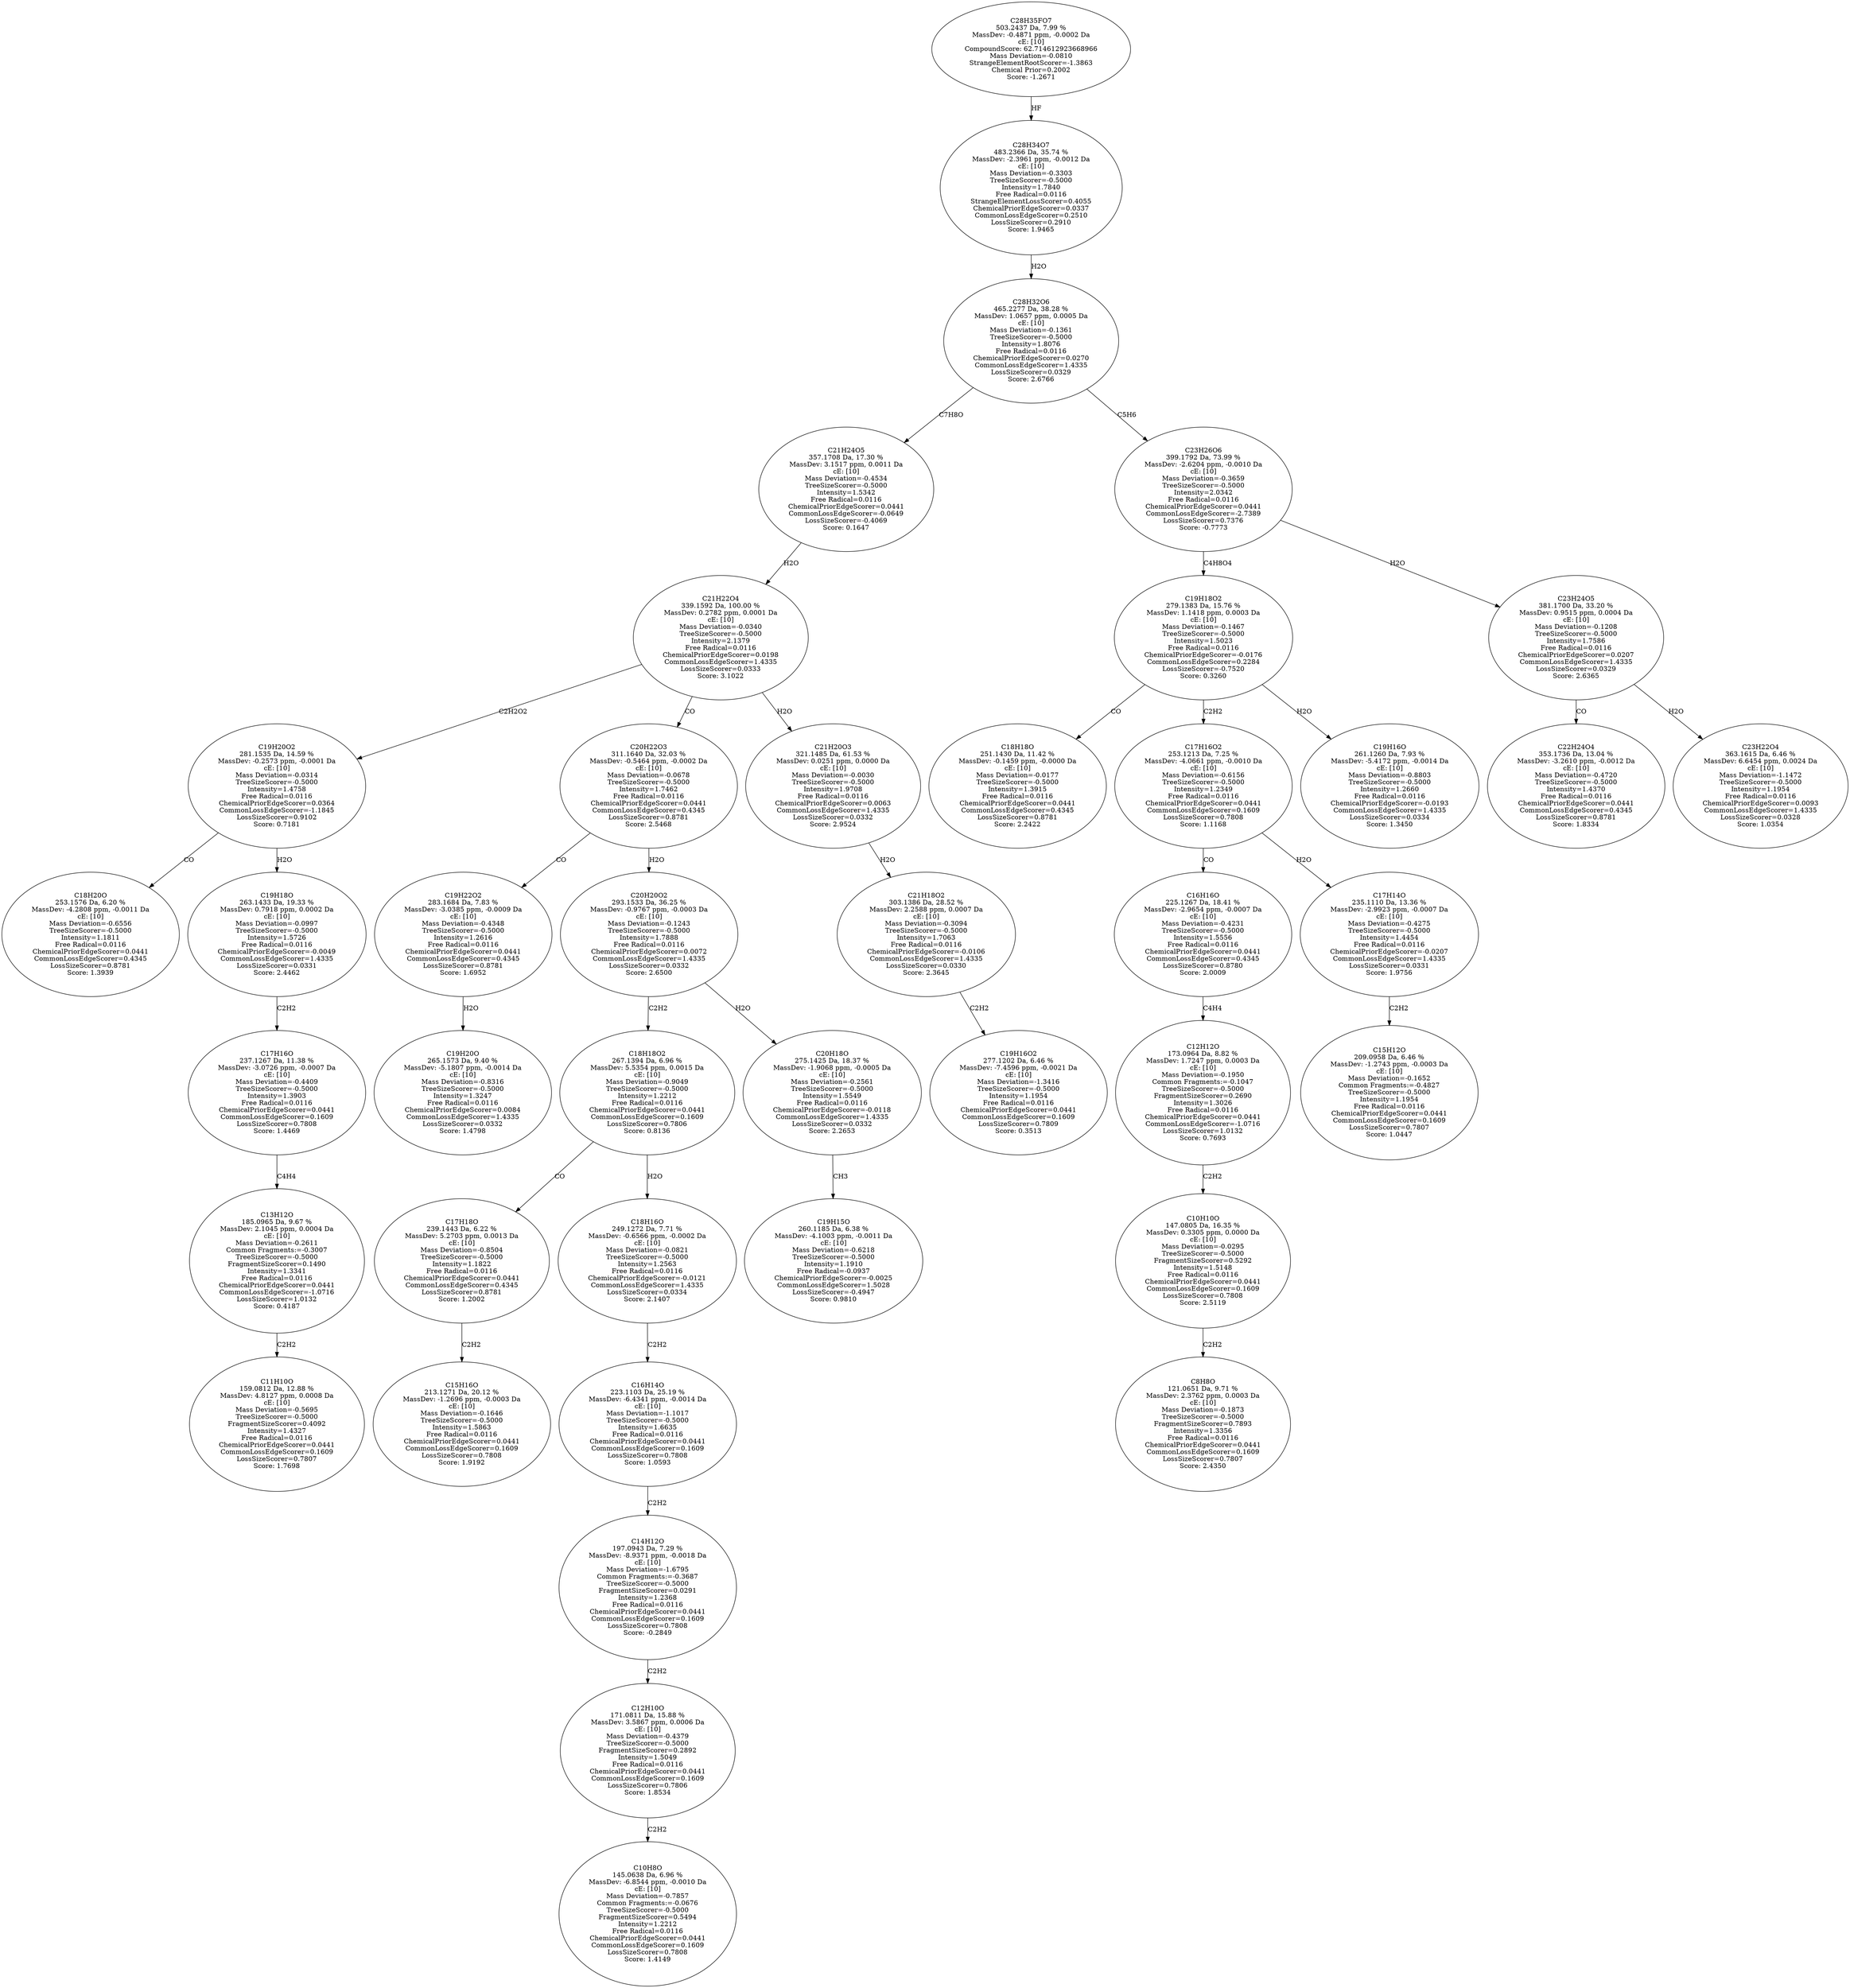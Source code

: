 strict digraph {
v1 [label="C18H20O\n253.1576 Da, 6.20 %\nMassDev: -4.2808 ppm, -0.0011 Da\ncE: [10]\nMass Deviation=-0.6556\nTreeSizeScorer=-0.5000\nIntensity=1.1811\nFree Radical=0.0116\nChemicalPriorEdgeScorer=0.0441\nCommonLossEdgeScorer=0.4345\nLossSizeScorer=0.8781\nScore: 1.3939"];
v2 [label="C11H10O\n159.0812 Da, 12.88 %\nMassDev: 4.8127 ppm, 0.0008 Da\ncE: [10]\nMass Deviation=-0.5695\nTreeSizeScorer=-0.5000\nFragmentSizeScorer=0.4092\nIntensity=1.4327\nFree Radical=0.0116\nChemicalPriorEdgeScorer=0.0441\nCommonLossEdgeScorer=0.1609\nLossSizeScorer=0.7807\nScore: 1.7698"];
v3 [label="C13H12O\n185.0965 Da, 9.67 %\nMassDev: 2.1045 ppm, 0.0004 Da\ncE: [10]\nMass Deviation=-0.2611\nCommon Fragments:=-0.3007\nTreeSizeScorer=-0.5000\nFragmentSizeScorer=0.1490\nIntensity=1.3341\nFree Radical=0.0116\nChemicalPriorEdgeScorer=0.0441\nCommonLossEdgeScorer=-1.0716\nLossSizeScorer=1.0132\nScore: 0.4187"];
v4 [label="C17H16O\n237.1267 Da, 11.38 %\nMassDev: -3.0726 ppm, -0.0007 Da\ncE: [10]\nMass Deviation=-0.4409\nTreeSizeScorer=-0.5000\nIntensity=1.3903\nFree Radical=0.0116\nChemicalPriorEdgeScorer=0.0441\nCommonLossEdgeScorer=0.1609\nLossSizeScorer=0.7808\nScore: 1.4469"];
v5 [label="C19H18O\n263.1433 Da, 19.33 %\nMassDev: 0.7918 ppm, 0.0002 Da\ncE: [10]\nMass Deviation=-0.0997\nTreeSizeScorer=-0.5000\nIntensity=1.5726\nFree Radical=0.0116\nChemicalPriorEdgeScorer=-0.0049\nCommonLossEdgeScorer=1.4335\nLossSizeScorer=0.0331\nScore: 2.4462"];
v6 [label="C19H20O2\n281.1535 Da, 14.59 %\nMassDev: -0.2573 ppm, -0.0001 Da\ncE: [10]\nMass Deviation=-0.0314\nTreeSizeScorer=-0.5000\nIntensity=1.4758\nFree Radical=0.0116\nChemicalPriorEdgeScorer=0.0364\nCommonLossEdgeScorer=-1.1845\nLossSizeScorer=0.9102\nScore: 0.7181"];
v7 [label="C19H20O\n265.1573 Da, 9.40 %\nMassDev: -5.1807 ppm, -0.0014 Da\ncE: [10]\nMass Deviation=-0.8316\nTreeSizeScorer=-0.5000\nIntensity=1.3247\nFree Radical=0.0116\nChemicalPriorEdgeScorer=0.0084\nCommonLossEdgeScorer=1.4335\nLossSizeScorer=0.0332\nScore: 1.4798"];
v8 [label="C19H22O2\n283.1684 Da, 7.83 %\nMassDev: -3.0385 ppm, -0.0009 Da\ncE: [10]\nMass Deviation=-0.4348\nTreeSizeScorer=-0.5000\nIntensity=1.2616\nFree Radical=0.0116\nChemicalPriorEdgeScorer=0.0441\nCommonLossEdgeScorer=0.4345\nLossSizeScorer=0.8781\nScore: 1.6952"];
v9 [label="C15H16O\n213.1271 Da, 20.12 %\nMassDev: -1.2696 ppm, -0.0003 Da\ncE: [10]\nMass Deviation=-0.1646\nTreeSizeScorer=-0.5000\nIntensity=1.5863\nFree Radical=0.0116\nChemicalPriorEdgeScorer=0.0441\nCommonLossEdgeScorer=0.1609\nLossSizeScorer=0.7808\nScore: 1.9192"];
v10 [label="C17H18O\n239.1443 Da, 6.22 %\nMassDev: 5.2703 ppm, 0.0013 Da\ncE: [10]\nMass Deviation=-0.8504\nTreeSizeScorer=-0.5000\nIntensity=1.1822\nFree Radical=0.0116\nChemicalPriorEdgeScorer=0.0441\nCommonLossEdgeScorer=0.4345\nLossSizeScorer=0.8781\nScore: 1.2002"];
v11 [label="C10H8O\n145.0638 Da, 6.96 %\nMassDev: -6.8544 ppm, -0.0010 Da\ncE: [10]\nMass Deviation=-0.7857\nCommon Fragments:=-0.0676\nTreeSizeScorer=-0.5000\nFragmentSizeScorer=0.5494\nIntensity=1.2212\nFree Radical=0.0116\nChemicalPriorEdgeScorer=0.0441\nCommonLossEdgeScorer=0.1609\nLossSizeScorer=0.7808\nScore: 1.4149"];
v12 [label="C12H10O\n171.0811 Da, 15.88 %\nMassDev: 3.5867 ppm, 0.0006 Da\ncE: [10]\nMass Deviation=-0.4379\nTreeSizeScorer=-0.5000\nFragmentSizeScorer=0.2892\nIntensity=1.5049\nFree Radical=0.0116\nChemicalPriorEdgeScorer=0.0441\nCommonLossEdgeScorer=0.1609\nLossSizeScorer=0.7806\nScore: 1.8534"];
v13 [label="C14H12O\n197.0943 Da, 7.29 %\nMassDev: -8.9371 ppm, -0.0018 Da\ncE: [10]\nMass Deviation=-1.6795\nCommon Fragments:=-0.3687\nTreeSizeScorer=-0.5000\nFragmentSizeScorer=0.0291\nIntensity=1.2368\nFree Radical=0.0116\nChemicalPriorEdgeScorer=0.0441\nCommonLossEdgeScorer=0.1609\nLossSizeScorer=0.7808\nScore: -0.2849"];
v14 [label="C16H14O\n223.1103 Da, 25.19 %\nMassDev: -6.4341 ppm, -0.0014 Da\ncE: [10]\nMass Deviation=-1.1017\nTreeSizeScorer=-0.5000\nIntensity=1.6635\nFree Radical=0.0116\nChemicalPriorEdgeScorer=0.0441\nCommonLossEdgeScorer=0.1609\nLossSizeScorer=0.7808\nScore: 1.0593"];
v15 [label="C18H16O\n249.1272 Da, 7.71 %\nMassDev: -0.6566 ppm, -0.0002 Da\ncE: [10]\nMass Deviation=-0.0821\nTreeSizeScorer=-0.5000\nIntensity=1.2563\nFree Radical=0.0116\nChemicalPriorEdgeScorer=-0.0121\nCommonLossEdgeScorer=1.4335\nLossSizeScorer=0.0334\nScore: 2.1407"];
v16 [label="C18H18O2\n267.1394 Da, 6.96 %\nMassDev: 5.5354 ppm, 0.0015 Da\ncE: [10]\nMass Deviation=-0.9049\nTreeSizeScorer=-0.5000\nIntensity=1.2212\nFree Radical=0.0116\nChemicalPriorEdgeScorer=0.0441\nCommonLossEdgeScorer=0.1609\nLossSizeScorer=0.7806\nScore: 0.8136"];
v17 [label="C19H15O\n260.1185 Da, 6.38 %\nMassDev: -4.1003 ppm, -0.0011 Da\ncE: [10]\nMass Deviation=-0.6218\nTreeSizeScorer=-0.5000\nIntensity=1.1910\nFree Radical=-0.0937\nChemicalPriorEdgeScorer=-0.0025\nCommonLossEdgeScorer=1.5028\nLossSizeScorer=-0.4947\nScore: 0.9810"];
v18 [label="C20H18O\n275.1425 Da, 18.37 %\nMassDev: -1.9068 ppm, -0.0005 Da\ncE: [10]\nMass Deviation=-0.2561\nTreeSizeScorer=-0.5000\nIntensity=1.5549\nFree Radical=0.0116\nChemicalPriorEdgeScorer=-0.0118\nCommonLossEdgeScorer=1.4335\nLossSizeScorer=0.0332\nScore: 2.2653"];
v19 [label="C20H20O2\n293.1533 Da, 36.25 %\nMassDev: -0.9767 ppm, -0.0003 Da\ncE: [10]\nMass Deviation=-0.1243\nTreeSizeScorer=-0.5000\nIntensity=1.7888\nFree Radical=0.0116\nChemicalPriorEdgeScorer=0.0072\nCommonLossEdgeScorer=1.4335\nLossSizeScorer=0.0332\nScore: 2.6500"];
v20 [label="C20H22O3\n311.1640 Da, 32.03 %\nMassDev: -0.5464 ppm, -0.0002 Da\ncE: [10]\nMass Deviation=-0.0678\nTreeSizeScorer=-0.5000\nIntensity=1.7462\nFree Radical=0.0116\nChemicalPriorEdgeScorer=0.0441\nCommonLossEdgeScorer=0.4345\nLossSizeScorer=0.8781\nScore: 2.5468"];
v21 [label="C19H16O2\n277.1202 Da, 6.46 %\nMassDev: -7.4596 ppm, -0.0021 Da\ncE: [10]\nMass Deviation=-1.3416\nTreeSizeScorer=-0.5000\nIntensity=1.1954\nFree Radical=0.0116\nChemicalPriorEdgeScorer=0.0441\nCommonLossEdgeScorer=0.1609\nLossSizeScorer=0.7809\nScore: 0.3513"];
v22 [label="C21H18O2\n303.1386 Da, 28.52 %\nMassDev: 2.2588 ppm, 0.0007 Da\ncE: [10]\nMass Deviation=-0.3094\nTreeSizeScorer=-0.5000\nIntensity=1.7063\nFree Radical=0.0116\nChemicalPriorEdgeScorer=-0.0106\nCommonLossEdgeScorer=1.4335\nLossSizeScorer=0.0330\nScore: 2.3645"];
v23 [label="C21H20O3\n321.1485 Da, 61.53 %\nMassDev: 0.0251 ppm, 0.0000 Da\ncE: [10]\nMass Deviation=-0.0030\nTreeSizeScorer=-0.5000\nIntensity=1.9708\nFree Radical=0.0116\nChemicalPriorEdgeScorer=0.0063\nCommonLossEdgeScorer=1.4335\nLossSizeScorer=0.0332\nScore: 2.9524"];
v24 [label="C21H22O4\n339.1592 Da, 100.00 %\nMassDev: 0.2782 ppm, 0.0001 Da\ncE: [10]\nMass Deviation=-0.0340\nTreeSizeScorer=-0.5000\nIntensity=2.1379\nFree Radical=0.0116\nChemicalPriorEdgeScorer=0.0198\nCommonLossEdgeScorer=1.4335\nLossSizeScorer=0.0333\nScore: 3.1022"];
v25 [label="C21H24O5\n357.1708 Da, 17.30 %\nMassDev: 3.1517 ppm, 0.0011 Da\ncE: [10]\nMass Deviation=-0.4534\nTreeSizeScorer=-0.5000\nIntensity=1.5342\nFree Radical=0.0116\nChemicalPriorEdgeScorer=0.0441\nCommonLossEdgeScorer=-0.0649\nLossSizeScorer=-0.4069\nScore: 0.1647"];
v26 [label="C18H18O\n251.1430 Da, 11.42 %\nMassDev: -0.1459 ppm, -0.0000 Da\ncE: [10]\nMass Deviation=-0.0177\nTreeSizeScorer=-0.5000\nIntensity=1.3915\nFree Radical=0.0116\nChemicalPriorEdgeScorer=0.0441\nCommonLossEdgeScorer=0.4345\nLossSizeScorer=0.8781\nScore: 2.2422"];
v27 [label="C8H8O\n121.0651 Da, 9.71 %\nMassDev: 2.3762 ppm, 0.0003 Da\ncE: [10]\nMass Deviation=-0.1873\nTreeSizeScorer=-0.5000\nFragmentSizeScorer=0.7893\nIntensity=1.3356\nFree Radical=0.0116\nChemicalPriorEdgeScorer=0.0441\nCommonLossEdgeScorer=0.1609\nLossSizeScorer=0.7807\nScore: 2.4350"];
v28 [label="C10H10O\n147.0805 Da, 16.35 %\nMassDev: 0.3305 ppm, 0.0000 Da\ncE: [10]\nMass Deviation=-0.0295\nTreeSizeScorer=-0.5000\nFragmentSizeScorer=0.5292\nIntensity=1.5148\nFree Radical=0.0116\nChemicalPriorEdgeScorer=0.0441\nCommonLossEdgeScorer=0.1609\nLossSizeScorer=0.7808\nScore: 2.5119"];
v29 [label="C12H12O\n173.0964 Da, 8.82 %\nMassDev: 1.7247 ppm, 0.0003 Da\ncE: [10]\nMass Deviation=-0.1950\nCommon Fragments:=-0.1047\nTreeSizeScorer=-0.5000\nFragmentSizeScorer=0.2690\nIntensity=1.3026\nFree Radical=0.0116\nChemicalPriorEdgeScorer=0.0441\nCommonLossEdgeScorer=-1.0716\nLossSizeScorer=1.0132\nScore: 0.7693"];
v30 [label="C16H16O\n225.1267 Da, 18.41 %\nMassDev: -2.9654 ppm, -0.0007 Da\ncE: [10]\nMass Deviation=-0.4231\nTreeSizeScorer=-0.5000\nIntensity=1.5556\nFree Radical=0.0116\nChemicalPriorEdgeScorer=0.0441\nCommonLossEdgeScorer=0.4345\nLossSizeScorer=0.8780\nScore: 2.0009"];
v31 [label="C15H12O\n209.0958 Da, 6.46 %\nMassDev: -1.2743 ppm, -0.0003 Da\ncE: [10]\nMass Deviation=-0.1652\nCommon Fragments:=-0.4827\nTreeSizeScorer=-0.5000\nIntensity=1.1954\nFree Radical=0.0116\nChemicalPriorEdgeScorer=0.0441\nCommonLossEdgeScorer=0.1609\nLossSizeScorer=0.7807\nScore: 1.0447"];
v32 [label="C17H14O\n235.1110 Da, 13.36 %\nMassDev: -2.9923 ppm, -0.0007 Da\ncE: [10]\nMass Deviation=-0.4275\nTreeSizeScorer=-0.5000\nIntensity=1.4454\nFree Radical=0.0116\nChemicalPriorEdgeScorer=-0.0207\nCommonLossEdgeScorer=1.4335\nLossSizeScorer=0.0331\nScore: 1.9756"];
v33 [label="C17H16O2\n253.1213 Da, 7.25 %\nMassDev: -4.0661 ppm, -0.0010 Da\ncE: [10]\nMass Deviation=-0.6156\nTreeSizeScorer=-0.5000\nIntensity=1.2349\nFree Radical=0.0116\nChemicalPriorEdgeScorer=0.0441\nCommonLossEdgeScorer=0.1609\nLossSizeScorer=0.7808\nScore: 1.1168"];
v34 [label="C19H16O\n261.1260 Da, 7.93 %\nMassDev: -5.4172 ppm, -0.0014 Da\ncE: [10]\nMass Deviation=-0.8803\nTreeSizeScorer=-0.5000\nIntensity=1.2660\nFree Radical=0.0116\nChemicalPriorEdgeScorer=-0.0193\nCommonLossEdgeScorer=1.4335\nLossSizeScorer=0.0334\nScore: 1.3450"];
v35 [label="C19H18O2\n279.1383 Da, 15.76 %\nMassDev: 1.1418 ppm, 0.0003 Da\ncE: [10]\nMass Deviation=-0.1467\nTreeSizeScorer=-0.5000\nIntensity=1.5023\nFree Radical=0.0116\nChemicalPriorEdgeScorer=-0.0176\nCommonLossEdgeScorer=0.2284\nLossSizeScorer=-0.7520\nScore: 0.3260"];
v36 [label="C22H24O4\n353.1736 Da, 13.04 %\nMassDev: -3.2610 ppm, -0.0012 Da\ncE: [10]\nMass Deviation=-0.4720\nTreeSizeScorer=-0.5000\nIntensity=1.4370\nFree Radical=0.0116\nChemicalPriorEdgeScorer=0.0441\nCommonLossEdgeScorer=0.4345\nLossSizeScorer=0.8781\nScore: 1.8334"];
v37 [label="C23H22O4\n363.1615 Da, 6.46 %\nMassDev: 6.6454 ppm, 0.0024 Da\ncE: [10]\nMass Deviation=-1.1472\nTreeSizeScorer=-0.5000\nIntensity=1.1954\nFree Radical=0.0116\nChemicalPriorEdgeScorer=0.0093\nCommonLossEdgeScorer=1.4335\nLossSizeScorer=0.0328\nScore: 1.0354"];
v38 [label="C23H24O5\n381.1700 Da, 33.20 %\nMassDev: 0.9515 ppm, 0.0004 Da\ncE: [10]\nMass Deviation=-0.1208\nTreeSizeScorer=-0.5000\nIntensity=1.7586\nFree Radical=0.0116\nChemicalPriorEdgeScorer=0.0207\nCommonLossEdgeScorer=1.4335\nLossSizeScorer=0.0329\nScore: 2.6365"];
v39 [label="C23H26O6\n399.1792 Da, 73.99 %\nMassDev: -2.6204 ppm, -0.0010 Da\ncE: [10]\nMass Deviation=-0.3659\nTreeSizeScorer=-0.5000\nIntensity=2.0342\nFree Radical=0.0116\nChemicalPriorEdgeScorer=0.0441\nCommonLossEdgeScorer=-2.7389\nLossSizeScorer=0.7376\nScore: -0.7773"];
v40 [label="C28H32O6\n465.2277 Da, 38.28 %\nMassDev: 1.0657 ppm, 0.0005 Da\ncE: [10]\nMass Deviation=-0.1361\nTreeSizeScorer=-0.5000\nIntensity=1.8076\nFree Radical=0.0116\nChemicalPriorEdgeScorer=0.0270\nCommonLossEdgeScorer=1.4335\nLossSizeScorer=0.0329\nScore: 2.6766"];
v41 [label="C28H34O7\n483.2366 Da, 35.74 %\nMassDev: -2.3961 ppm, -0.0012 Da\ncE: [10]\nMass Deviation=-0.3303\nTreeSizeScorer=-0.5000\nIntensity=1.7840\nFree Radical=0.0116\nStrangeElementLossScorer=0.4055\nChemicalPriorEdgeScorer=0.0337\nCommonLossEdgeScorer=0.2510\nLossSizeScorer=0.2910\nScore: 1.9465"];
v42 [label="C28H35FO7\n503.2437 Da, 7.99 %\nMassDev: -0.4871 ppm, -0.0002 Da\ncE: [10]\nCompoundScore: 62.714612923668966\nMass Deviation=-0.0810\nStrangeElementRootScorer=-1.3863\nChemical Prior=0.2002\nScore: -1.2671"];
v6 -> v1 [label="CO"];
v3 -> v2 [label="C2H2"];
v4 -> v3 [label="C4H4"];
v5 -> v4 [label="C2H2"];
v6 -> v5 [label="H2O"];
v24 -> v6 [label="C2H2O2"];
v8 -> v7 [label="H2O"];
v20 -> v8 [label="CO"];
v10 -> v9 [label="C2H2"];
v16 -> v10 [label="CO"];
v12 -> v11 [label="C2H2"];
v13 -> v12 [label="C2H2"];
v14 -> v13 [label="C2H2"];
v15 -> v14 [label="C2H2"];
v16 -> v15 [label="H2O"];
v19 -> v16 [label="C2H2"];
v18 -> v17 [label="CH3"];
v19 -> v18 [label="H2O"];
v20 -> v19 [label="H2O"];
v24 -> v20 [label="CO"];
v22 -> v21 [label="C2H2"];
v23 -> v22 [label="H2O"];
v24 -> v23 [label="H2O"];
v25 -> v24 [label="H2O"];
v40 -> v25 [label="C7H8O"];
v35 -> v26 [label="CO"];
v28 -> v27 [label="C2H2"];
v29 -> v28 [label="C2H2"];
v30 -> v29 [label="C4H4"];
v33 -> v30 [label="CO"];
v32 -> v31 [label="C2H2"];
v33 -> v32 [label="H2O"];
v35 -> v33 [label="C2H2"];
v35 -> v34 [label="H2O"];
v39 -> v35 [label="C4H8O4"];
v38 -> v36 [label="CO"];
v38 -> v37 [label="H2O"];
v39 -> v38 [label="H2O"];
v40 -> v39 [label="C5H6"];
v41 -> v40 [label="H2O"];
v42 -> v41 [label="HF"];
}
